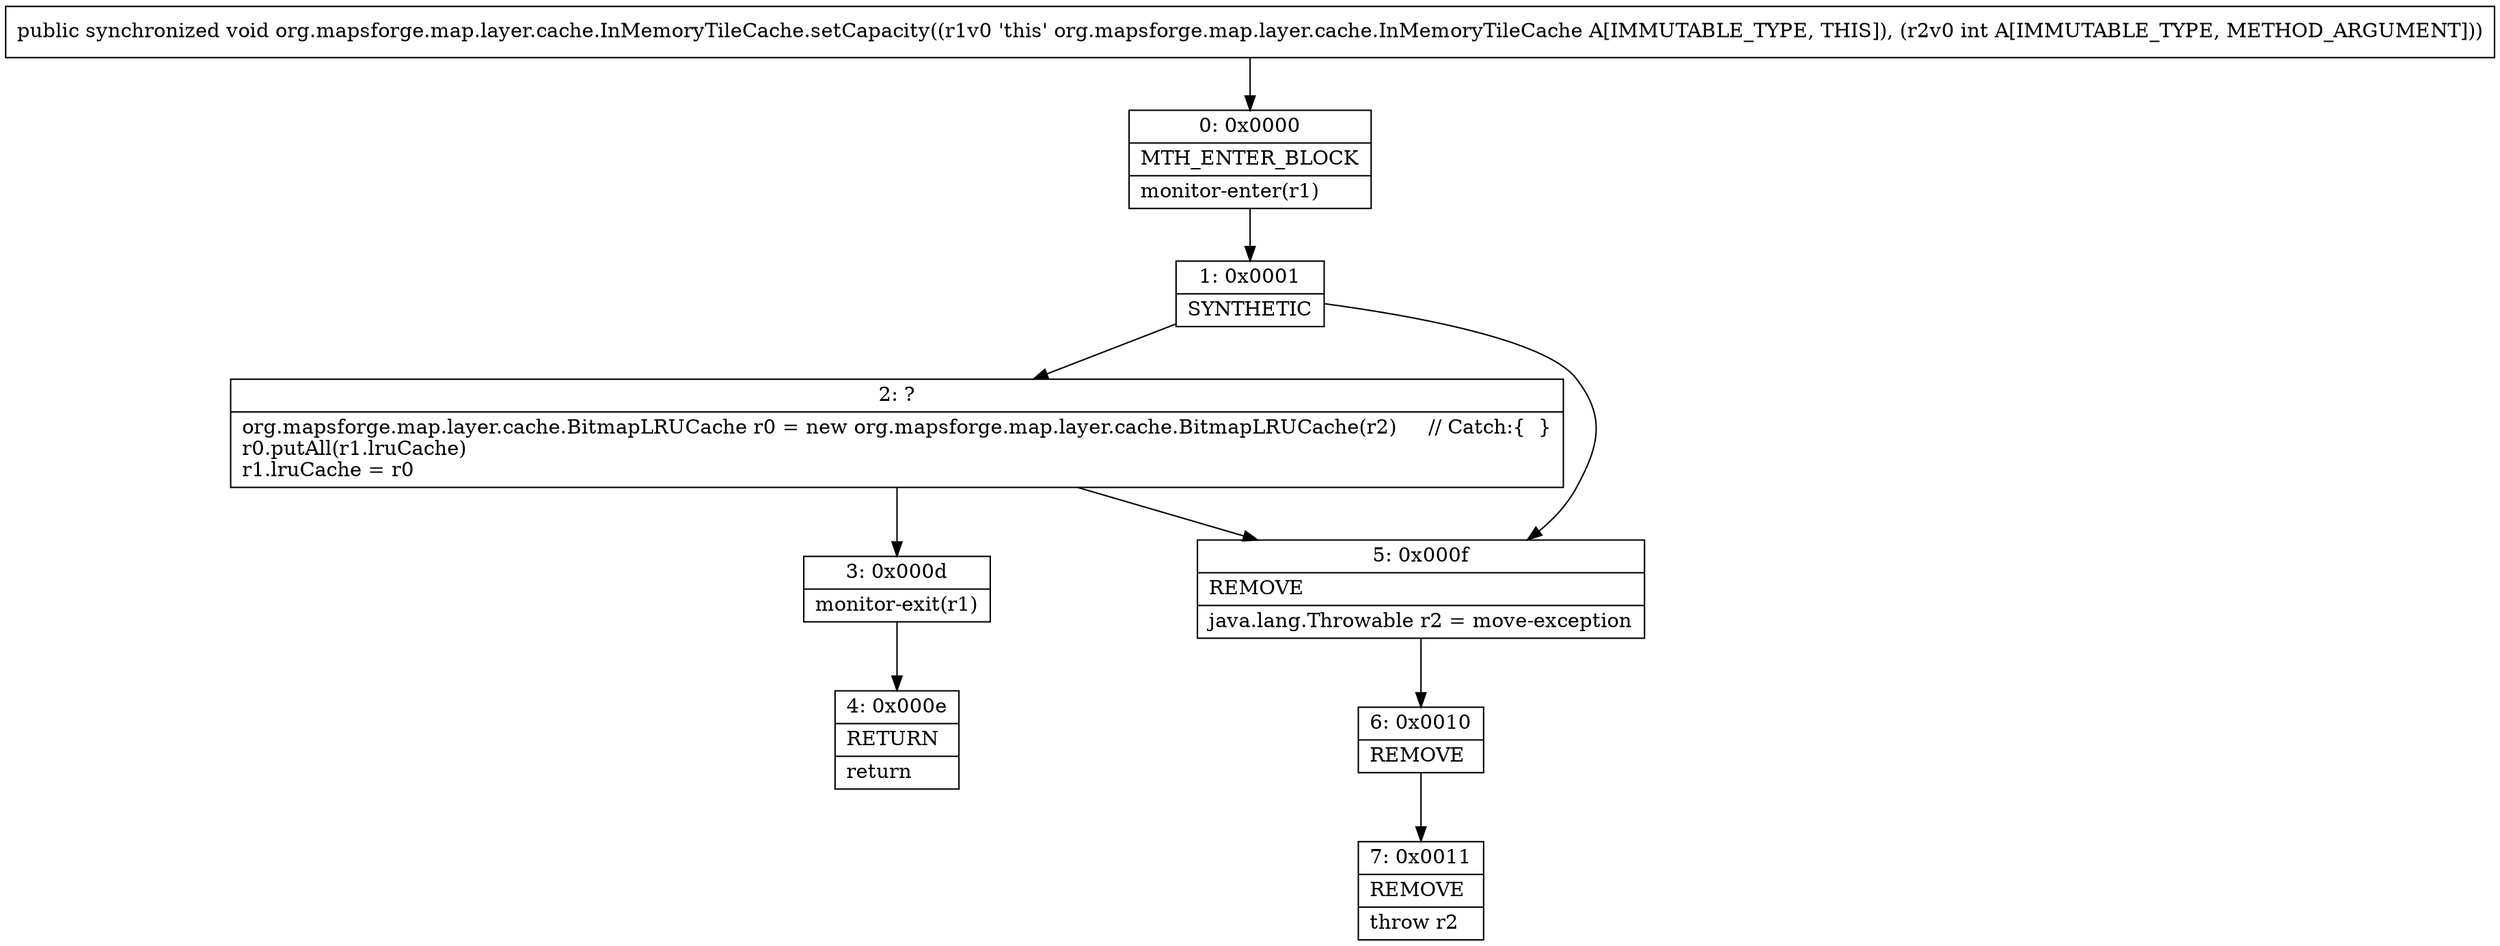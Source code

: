 digraph "CFG fororg.mapsforge.map.layer.cache.InMemoryTileCache.setCapacity(I)V" {
Node_0 [shape=record,label="{0\:\ 0x0000|MTH_ENTER_BLOCK\l|monitor\-enter(r1)\l}"];
Node_1 [shape=record,label="{1\:\ 0x0001|SYNTHETIC\l}"];
Node_2 [shape=record,label="{2\:\ ?|org.mapsforge.map.layer.cache.BitmapLRUCache r0 = new org.mapsforge.map.layer.cache.BitmapLRUCache(r2)     \/\/ Catch:\{  \}\lr0.putAll(r1.lruCache)\lr1.lruCache = r0\l}"];
Node_3 [shape=record,label="{3\:\ 0x000d|monitor\-exit(r1)\l}"];
Node_4 [shape=record,label="{4\:\ 0x000e|RETURN\l|return\l}"];
Node_5 [shape=record,label="{5\:\ 0x000f|REMOVE\l|java.lang.Throwable r2 = move\-exception\l}"];
Node_6 [shape=record,label="{6\:\ 0x0010|REMOVE\l}"];
Node_7 [shape=record,label="{7\:\ 0x0011|REMOVE\l|throw r2\l}"];
MethodNode[shape=record,label="{public synchronized void org.mapsforge.map.layer.cache.InMemoryTileCache.setCapacity((r1v0 'this' org.mapsforge.map.layer.cache.InMemoryTileCache A[IMMUTABLE_TYPE, THIS]), (r2v0 int A[IMMUTABLE_TYPE, METHOD_ARGUMENT])) }"];
MethodNode -> Node_0;
Node_0 -> Node_1;
Node_1 -> Node_2;
Node_1 -> Node_5;
Node_2 -> Node_3;
Node_2 -> Node_5;
Node_3 -> Node_4;
Node_5 -> Node_6;
Node_6 -> Node_7;
}

